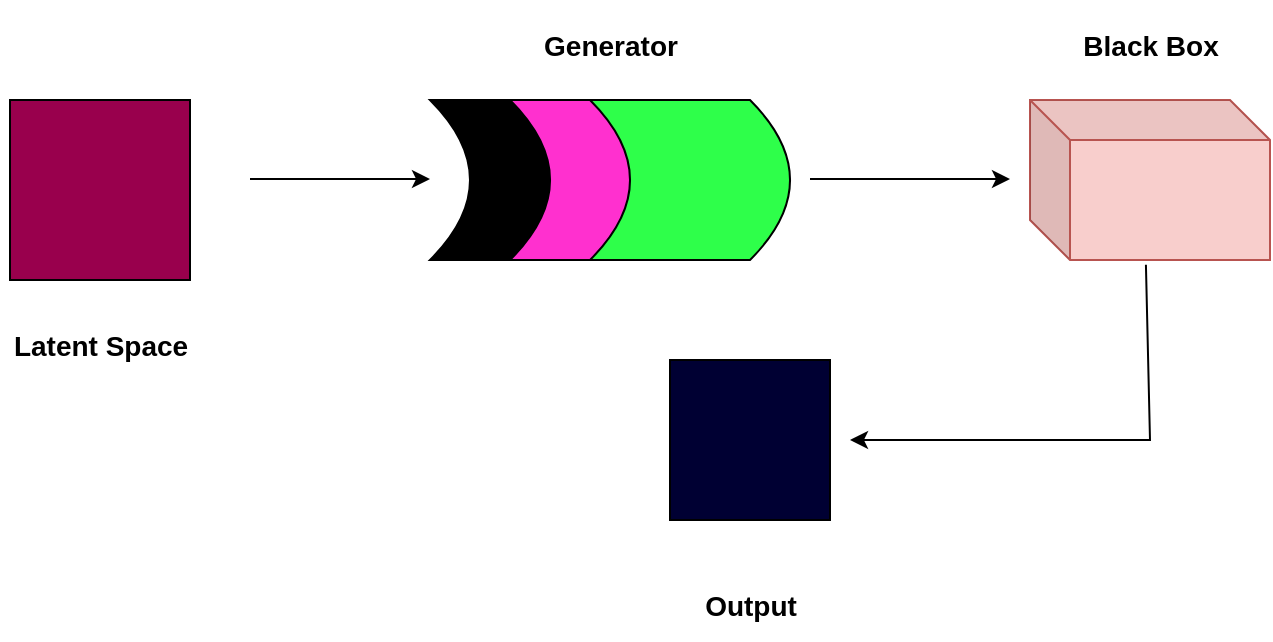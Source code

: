 <mxfile version="24.7.8">
  <diagram name="Page-1" id="HOQuzXsQhKWk7F0zC7G7">
    <mxGraphModel dx="1042" dy="567" grid="1" gridSize="10" guides="1" tooltips="1" connect="1" arrows="1" fold="1" page="1" pageScale="1" pageWidth="850" pageHeight="1100" math="0" shadow="0">
      <root>
        <mxCell id="0" />
        <mxCell id="1" parent="0" />
        <mxCell id="YiVMzRiNnhLtgKxliy0t-3" value="" style="shape=dataStorage;whiteSpace=wrap;html=1;fixedSize=1;rotation=-180;fillColor=#000000;" vertex="1" parent="1">
          <mxGeometry x="280" y="190" width="100" height="80" as="geometry" />
        </mxCell>
        <mxCell id="YiVMzRiNnhLtgKxliy0t-1" value="" style="whiteSpace=wrap;html=1;aspect=fixed;fillColor=#99004D;" vertex="1" parent="1">
          <mxGeometry x="70" y="190" width="90" height="90" as="geometry" />
        </mxCell>
        <mxCell id="YiVMzRiNnhLtgKxliy0t-2" value="" style="endArrow=classic;html=1;rounded=0;" edge="1" parent="1">
          <mxGeometry width="50" height="50" relative="1" as="geometry">
            <mxPoint x="190" y="229.5" as="sourcePoint" />
            <mxPoint x="280" y="229.5" as="targetPoint" />
            <Array as="points">
              <mxPoint x="230" y="229.5" />
            </Array>
          </mxGeometry>
        </mxCell>
        <mxCell id="YiVMzRiNnhLtgKxliy0t-4" value="" style="shape=dataStorage;whiteSpace=wrap;html=1;fixedSize=1;rotation=-180;fillColor=#FF30CF;" vertex="1" parent="1">
          <mxGeometry x="320" y="190" width="100" height="80" as="geometry" />
        </mxCell>
        <mxCell id="YiVMzRiNnhLtgKxliy0t-6" value="" style="shape=dataStorage;whiteSpace=wrap;html=1;fixedSize=1;rotation=-180;fillColor=#2EFF4A;" vertex="1" parent="1">
          <mxGeometry x="360" y="190" width="100" height="80" as="geometry" />
        </mxCell>
        <mxCell id="YiVMzRiNnhLtgKxliy0t-8" value="" style="endArrow=classic;html=1;rounded=0;" edge="1" parent="1">
          <mxGeometry width="50" height="50" relative="1" as="geometry">
            <mxPoint x="470" y="229.5" as="sourcePoint" />
            <mxPoint x="570" y="229.5" as="targetPoint" />
          </mxGeometry>
        </mxCell>
        <mxCell id="YiVMzRiNnhLtgKxliy0t-10" value="" style="shape=cube;whiteSpace=wrap;html=1;boundedLbl=1;backgroundOutline=1;darkOpacity=0.05;darkOpacity2=0.1;fillColor=#f8cecc;strokeColor=#b85450;" vertex="1" parent="1">
          <mxGeometry x="580" y="190" width="120" height="80" as="geometry" />
        </mxCell>
        <mxCell id="YiVMzRiNnhLtgKxliy0t-11" value="" style="endArrow=classic;html=1;rounded=0;exitX=0.483;exitY=1.03;exitDx=0;exitDy=0;exitPerimeter=0;" edge="1" parent="1" source="YiVMzRiNnhLtgKxliy0t-10">
          <mxGeometry width="50" height="50" relative="1" as="geometry">
            <mxPoint x="400" y="320" as="sourcePoint" />
            <mxPoint x="490" y="360" as="targetPoint" />
            <Array as="points">
              <mxPoint x="640" y="360" />
            </Array>
          </mxGeometry>
        </mxCell>
        <mxCell id="YiVMzRiNnhLtgKxliy0t-12" value="" style="whiteSpace=wrap;html=1;aspect=fixed;fillColor=#000033;" vertex="1" parent="1">
          <mxGeometry x="400" y="320" width="80" height="80" as="geometry" />
        </mxCell>
        <mxCell id="YiVMzRiNnhLtgKxliy0t-14" value="&lt;font style=&quot;font-size: 14px;&quot;&gt;Latent Space&lt;/font&gt;" style="text;strokeColor=none;fillColor=none;html=1;fontSize=24;fontStyle=1;verticalAlign=middle;align=center;" vertex="1" parent="1">
          <mxGeometry x="65" y="290" width="100" height="40" as="geometry" />
        </mxCell>
        <mxCell id="YiVMzRiNnhLtgKxliy0t-15" value="&lt;span style=&quot;font-size: 14px;&quot;&gt;Generator&lt;/span&gt;" style="text;strokeColor=none;fillColor=none;html=1;fontSize=24;fontStyle=1;verticalAlign=middle;align=center;" vertex="1" parent="1">
          <mxGeometry x="320" y="140" width="100" height="40" as="geometry" />
        </mxCell>
        <mxCell id="YiVMzRiNnhLtgKxliy0t-16" value="&lt;span style=&quot;font-size: 14px;&quot;&gt;Black Box&lt;/span&gt;" style="text;strokeColor=none;fillColor=none;html=1;fontSize=24;fontStyle=1;verticalAlign=middle;align=center;" vertex="1" parent="1">
          <mxGeometry x="590" y="140" width="100" height="40" as="geometry" />
        </mxCell>
        <mxCell id="YiVMzRiNnhLtgKxliy0t-17" value="&lt;span style=&quot;font-size: 14px;&quot;&gt;Output&lt;/span&gt;" style="text;strokeColor=none;fillColor=none;html=1;fontSize=24;fontStyle=1;verticalAlign=middle;align=center;" vertex="1" parent="1">
          <mxGeometry x="390" y="420" width="100" height="40" as="geometry" />
        </mxCell>
      </root>
    </mxGraphModel>
  </diagram>
</mxfile>
